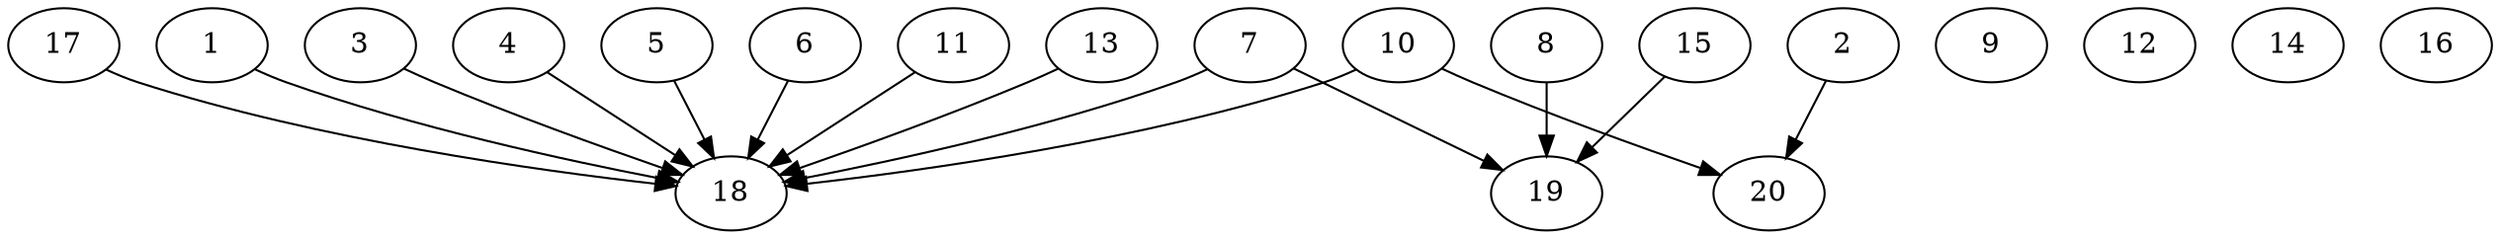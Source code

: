 // DAG automatically generated by daggen at Thu Oct  3 13:58:42 2019
// ./daggen --dot -n 20 --ccr 0.5 --fat 0.9 --regular 0.5 --density 0.6 --mindata 5242880 --maxdata 52428800 
digraph G {
  1 [size="66322432", alpha="0.08", expect_size="33161216"] 
  1 -> 18 [size ="33161216"]
  2 [size="82616320", alpha="0.12", expect_size="41308160"] 
  2 -> 20 [size ="41308160"]
  3 [size="16484352", alpha="0.10", expect_size="8242176"] 
  3 -> 18 [size ="8242176"]
  4 [size="73678848", alpha="0.20", expect_size="36839424"] 
  4 -> 18 [size ="36839424"]
  5 [size="68890624", alpha="0.06", expect_size="34445312"] 
  5 -> 18 [size ="34445312"]
  6 [size="25282560", alpha="0.15", expect_size="12641280"] 
  6 -> 18 [size ="12641280"]
  7 [size="46067712", alpha="0.19", expect_size="23033856"] 
  7 -> 18 [size ="23033856"]
  7 -> 19 [size ="23033856"]
  8 [size="88479744", alpha="0.07", expect_size="44239872"] 
  8 -> 19 [size ="44239872"]
  9 [size="100835328", alpha="0.17", expect_size="50417664"] 
  10 [size="88893440", alpha="0.11", expect_size="44446720"] 
  10 -> 18 [size ="44446720"]
  10 -> 20 [size ="44446720"]
  11 [size="51118080", alpha="0.11", expect_size="25559040"] 
  11 -> 18 [size ="25559040"]
  12 [size="88604672", alpha="0.04", expect_size="44302336"] 
  13 [size="51402752", alpha="0.02", expect_size="25701376"] 
  13 -> 18 [size ="25701376"]
  14 [size="98160640", alpha="0.02", expect_size="49080320"] 
  15 [size="97335296", alpha="0.14", expect_size="48667648"] 
  15 -> 19 [size ="48667648"]
  16 [size="31707136", alpha="0.14", expect_size="15853568"] 
  17 [size="100214784", alpha="0.02", expect_size="50107392"] 
  17 -> 18 [size ="50107392"]
  18 [size="96399360", alpha="0.12", expect_size="48199680"] 
  19 [size="36593664", alpha="0.02", expect_size="18296832"] 
  20 [size="20449280", alpha="0.15", expect_size="10224640"] 
}

